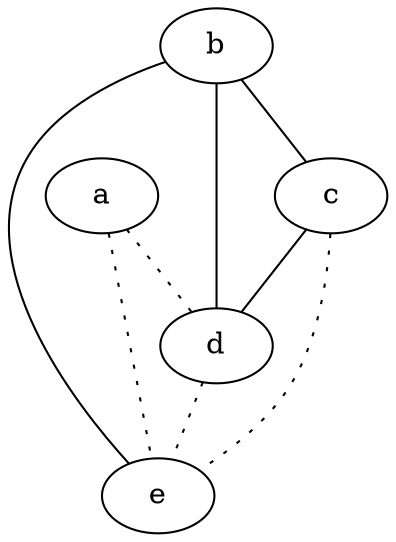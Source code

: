graph {
a -- d [style=dotted];
a -- e [style=dotted];
b -- c;
b -- d;
b -- e;
c -- d;
c -- e [style=dotted];
d -- e [style=dotted];
}
